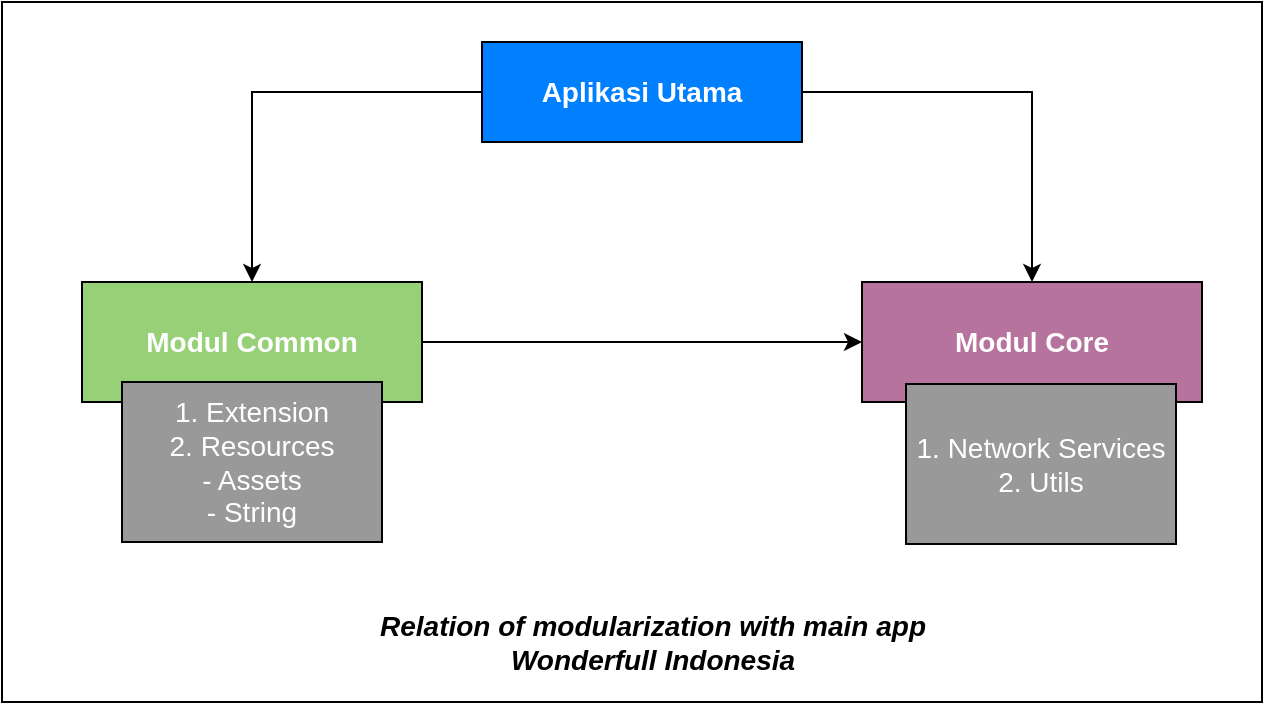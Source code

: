 <mxfile version="16.5.3" type="github">
  <diagram id="p_Ly1kN67ypsMMoFEC-E" name="Page-1">
    <mxGraphModel dx="894" dy="536" grid="1" gridSize="10" guides="1" tooltips="1" connect="1" arrows="1" fold="1" page="1" pageScale="1" pageWidth="850" pageHeight="1100" math="0" shadow="0">
      <root>
        <mxCell id="0" />
        <mxCell id="1" parent="0" />
        <mxCell id="KnfBUYVW5-qY2ED9hdQK-15" style="edgeStyle=orthogonalEdgeStyle;rounded=0;orthogonalLoop=1;jettySize=auto;html=1;fontSize=14;fontColor=#FFFFFF;entryX=0.5;entryY=0;entryDx=0;entryDy=0;" edge="1" parent="1" source="KnfBUYVW5-qY2ED9hdQK-1" target="KnfBUYVW5-qY2ED9hdQK-2">
          <mxGeometry relative="1" as="geometry">
            <mxPoint x="220" y="65" as="targetPoint" />
          </mxGeometry>
        </mxCell>
        <mxCell id="KnfBUYVW5-qY2ED9hdQK-16" style="edgeStyle=orthogonalEdgeStyle;rounded=0;orthogonalLoop=1;jettySize=auto;html=1;fontSize=14;fontColor=#FFFFFF;entryX=0.5;entryY=0;entryDx=0;entryDy=0;" edge="1" parent="1" source="KnfBUYVW5-qY2ED9hdQK-1" target="KnfBUYVW5-qY2ED9hdQK-3">
          <mxGeometry relative="1" as="geometry">
            <mxPoint x="620" y="65" as="targetPoint" />
          </mxGeometry>
        </mxCell>
        <mxCell id="KnfBUYVW5-qY2ED9hdQK-1" value="&lt;b&gt;&lt;font style=&quot;font-size: 14px&quot;&gt;Aplikasi Utama&lt;/font&gt;&lt;/b&gt;" style="rounded=0;whiteSpace=wrap;html=1;fillColor=#007FFF;fontColor=#FFFFFF;" vertex="1" parent="1">
          <mxGeometry x="340" y="40" width="160" height="50" as="geometry" />
        </mxCell>
        <mxCell id="KnfBUYVW5-qY2ED9hdQK-6" value="" style="edgeStyle=orthogonalEdgeStyle;rounded=0;orthogonalLoop=1;jettySize=auto;html=1;fontSize=14;fontColor=#FFFFFF;" edge="1" parent="1" source="KnfBUYVW5-qY2ED9hdQK-2" target="KnfBUYVW5-qY2ED9hdQK-3">
          <mxGeometry relative="1" as="geometry" />
        </mxCell>
        <mxCell id="KnfBUYVW5-qY2ED9hdQK-2" value="&lt;b&gt;&lt;font style=&quot;font-size: 14px&quot;&gt;Modul Common&lt;/font&gt;&lt;/b&gt;&lt;span style=&quot;color: rgba(0 , 0 , 0 , 0) ; font-family: monospace ; font-size: 0px&quot;&gt;%3CmxGraphModel%3E%3Croot%3E%3CmxCell%20id%3D%220%22%2F%3E%3CmxCell%20id%3D%221%22%20parent%3D%220%22%2F%3E%3CmxCell%20id%3D%222%22%20value%3D%22%26lt%3Bb%26gt%3B%26lt%3Bfont%20style%3D%26quot%3Bfont-size%3A%2014px%26quot%3B%26gt%3BAplikasi%20Utama%26lt%3B%2Ffont%26gt%3B%26lt%3B%2Fb%26gt%3B%22%20style%3D%22rounded%3D0%3BwhiteSpace%3Dwrap%3Bhtml%3D1%3BfillColor%3D%23007FFF%3BfontColor%3D%23FFFFFF%3B%22%20vertex%3D%221%22%20parent%3D%221%22%3E%3CmxGeometry%20x%3D%22330%22%20y%3D%2240%22%20width%3D%22170%22%20height%3D%2260%22%20as%3D%22geometry%22%2F%3E%3C%2FmxCell%3E%3C%2Froot%3E%3C%2FmxGraphModel%3E&lt;/span&gt;" style="rounded=0;whiteSpace=wrap;html=1;fillColor=#97D077;fontColor=#FFFFFF;" vertex="1" parent="1">
          <mxGeometry x="140" y="160" width="170" height="60" as="geometry" />
        </mxCell>
        <mxCell id="KnfBUYVW5-qY2ED9hdQK-3" value="&lt;span style=&quot;font-size: 14px&quot;&gt;&lt;b&gt;Modul Core&lt;/b&gt;&lt;/span&gt;" style="rounded=0;whiteSpace=wrap;html=1;fillColor=#B5739D;fontColor=#FFFFFF;" vertex="1" parent="1">
          <mxGeometry x="530" y="160" width="170" height="60" as="geometry" />
        </mxCell>
        <mxCell id="KnfBUYVW5-qY2ED9hdQK-17" value="1. Extension&lt;br&gt;2. Resources&lt;br&gt;- Assets&lt;br&gt;- String" style="rounded=0;whiteSpace=wrap;html=1;fontSize=14;fontColor=#FFFFFF;fillColor=#999999;" vertex="1" parent="1">
          <mxGeometry x="160" y="210" width="130" height="80" as="geometry" />
        </mxCell>
        <mxCell id="KnfBUYVW5-qY2ED9hdQK-18" value="1. Network Services&lt;br&gt;2. Utils" style="rounded=0;whiteSpace=wrap;html=1;fontSize=14;fontColor=#FFFFFF;fillColor=#999999;" vertex="1" parent="1">
          <mxGeometry x="552" y="211" width="135" height="80" as="geometry" />
        </mxCell>
        <mxCell id="KnfBUYVW5-qY2ED9hdQK-20" value="" style="rounded=0;whiteSpace=wrap;html=1;fontSize=14;fontColor=#000000;fillColor=none;" vertex="1" parent="1">
          <mxGeometry x="100" y="20" width="630" height="350" as="geometry" />
        </mxCell>
        <mxCell id="KnfBUYVW5-qY2ED9hdQK-19" value="&lt;b&gt;&lt;i&gt;Relation of modularization with main app&lt;br&gt;Wonderfull Indonesia&lt;/i&gt;&lt;/b&gt;" style="text;html=1;resizable=0;autosize=1;align=center;verticalAlign=middle;points=[];fillColor=none;strokeColor=none;rounded=0;fontSize=14;fontColor=#000000;" vertex="1" parent="1">
          <mxGeometry x="280" y="320" width="290" height="40" as="geometry" />
        </mxCell>
      </root>
    </mxGraphModel>
  </diagram>
</mxfile>
